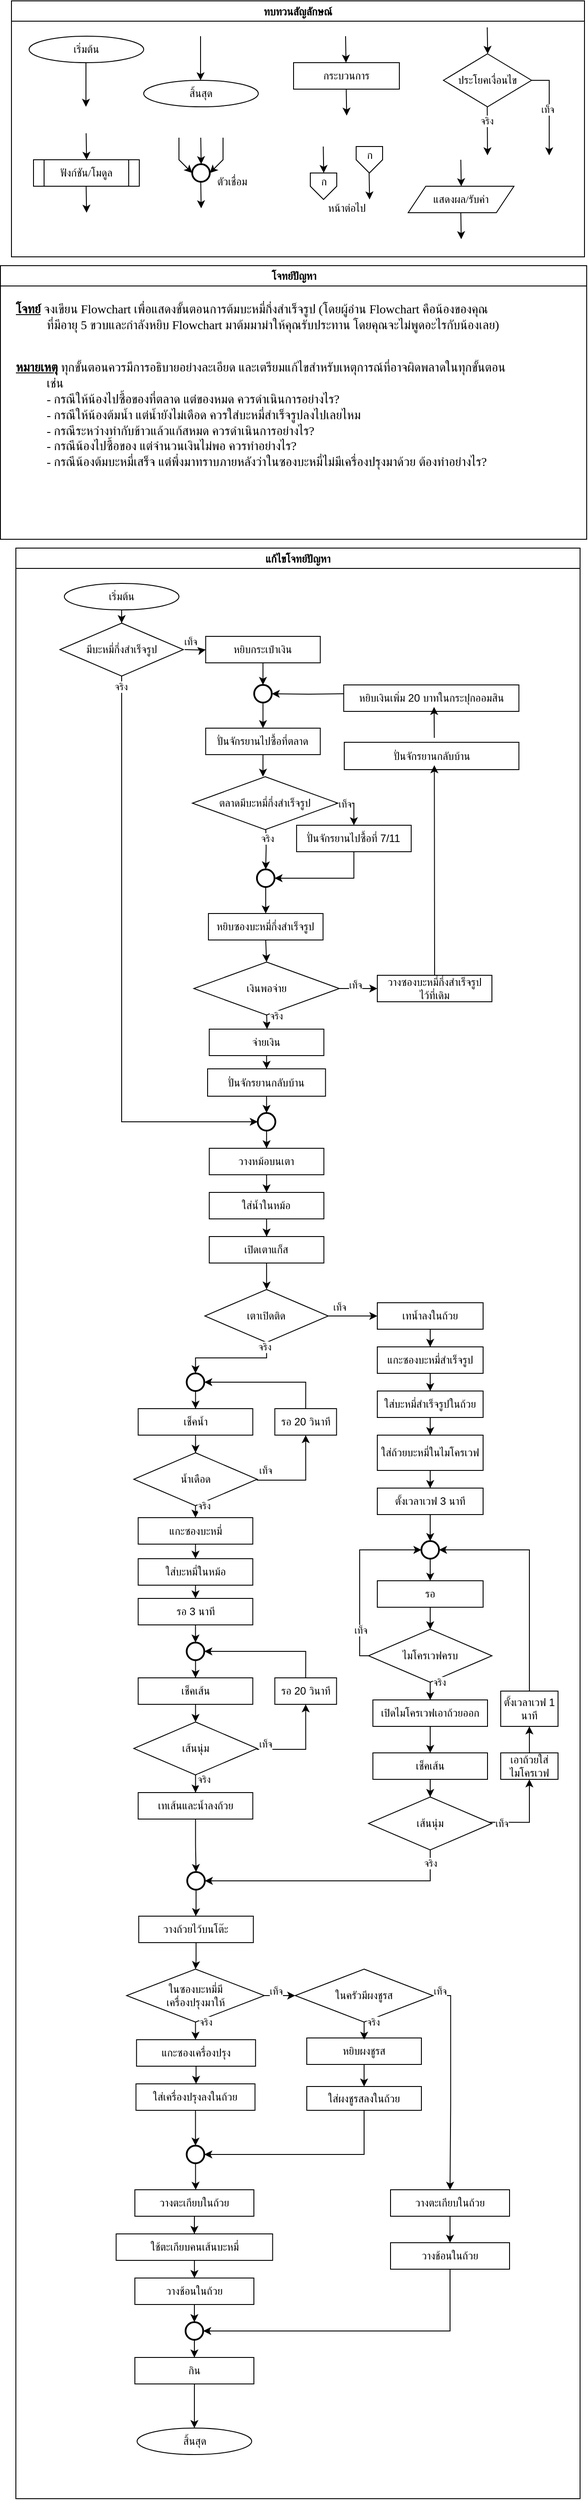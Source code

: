 <mxfile version="24.9.0">
  <diagram id="C5RBs43oDa-KdzZeNtuy" name="Page-1">
    <mxGraphModel dx="1577" dy="373" grid="1" gridSize="10" guides="1" tooltips="1" connect="1" arrows="1" fold="1" page="1" pageScale="1" pageWidth="827" pageHeight="1169" math="0" shadow="0">
      <root>
        <mxCell id="WIyWlLk6GJQsqaUBKTNV-0" />
        <mxCell id="WIyWlLk6GJQsqaUBKTNV-1" parent="WIyWlLk6GJQsqaUBKTNV-0" />
        <mxCell id="M7CGMbNuYNeq0SnUNNgH-6" value="ทบทวนสัญลักษณ์" style="swimlane;fontFamily=Sarabun;fontSource=https%3A%2F%2Ffonts.googleapis.com%2Fcss%3Ffamily%3DSarabun;" parent="WIyWlLk6GJQsqaUBKTNV-1" vertex="1">
          <mxGeometry x="-720" y="20" width="650" height="290" as="geometry" />
        </mxCell>
        <mxCell id="M7CGMbNuYNeq0SnUNNgH-2" value="&lt;font data-font-src=&quot;https://fonts.googleapis.com/css?family=Sarabun&quot; face=&quot;Sarabun&quot;&gt;เริ่มต้น&lt;/font&gt;" style="ellipse;whiteSpace=wrap;html=1;" parent="M7CGMbNuYNeq0SnUNNgH-6" vertex="1">
          <mxGeometry x="20" y="40" width="130" height="30" as="geometry" />
        </mxCell>
        <mxCell id="M7CGMbNuYNeq0SnUNNgH-5" value="" style="endArrow=classic;html=1;rounded=0;" parent="M7CGMbNuYNeq0SnUNNgH-6" edge="1">
          <mxGeometry width="50" height="50" relative="1" as="geometry">
            <mxPoint x="84.5" y="70" as="sourcePoint" />
            <mxPoint x="84.5" y="120" as="targetPoint" />
          </mxGeometry>
        </mxCell>
        <mxCell id="M7CGMbNuYNeq0SnUNNgH-3" value="&lt;font face=&quot;Sarabun&quot;&gt;สิ้นสุด&lt;/font&gt;" style="ellipse;whiteSpace=wrap;html=1;" parent="M7CGMbNuYNeq0SnUNNgH-6" vertex="1">
          <mxGeometry x="150" y="90" width="130" height="30" as="geometry" />
        </mxCell>
        <mxCell id="M7CGMbNuYNeq0SnUNNgH-4" value="" style="endArrow=classic;html=1;rounded=0;" parent="M7CGMbNuYNeq0SnUNNgH-6" edge="1">
          <mxGeometry width="50" height="50" relative="1" as="geometry">
            <mxPoint x="214.5" y="40" as="sourcePoint" />
            <mxPoint x="214.5" y="90" as="targetPoint" />
          </mxGeometry>
        </mxCell>
        <mxCell id="mvioNwK95yMqdUQ73LqQ-0" value="กระบวนการ" style="rounded=0;whiteSpace=wrap;html=1;fontFamily=Sarabun;fontSource=https%3A%2F%2Ffonts.googleapis.com%2Fcss%3Ffamily%3DSarabun;" parent="M7CGMbNuYNeq0SnUNNgH-6" vertex="1">
          <mxGeometry x="320" y="70" width="120" height="30" as="geometry" />
        </mxCell>
        <mxCell id="mvioNwK95yMqdUQ73LqQ-1" value="" style="endArrow=classic;html=1;rounded=0;" parent="M7CGMbNuYNeq0SnUNNgH-6" edge="1">
          <mxGeometry width="50" height="50" relative="1" as="geometry">
            <mxPoint x="379" y="40" as="sourcePoint" />
            <mxPoint x="379.5" y="70" as="targetPoint" />
          </mxGeometry>
        </mxCell>
        <mxCell id="mvioNwK95yMqdUQ73LqQ-2" value="" style="endArrow=classic;html=1;rounded=0;" parent="M7CGMbNuYNeq0SnUNNgH-6" edge="1">
          <mxGeometry width="50" height="50" relative="1" as="geometry">
            <mxPoint x="379.75" y="100" as="sourcePoint" />
            <mxPoint x="380.25" y="130" as="targetPoint" />
          </mxGeometry>
        </mxCell>
        <mxCell id="mvioNwK95yMqdUQ73LqQ-3" value="ประโยคเงื่อนไข" style="rhombus;whiteSpace=wrap;html=1;fontFamily=Sarabun;fontSource=https%3A%2F%2Ffonts.googleapis.com%2Fcss%3Ffamily%3DSarabun;" parent="M7CGMbNuYNeq0SnUNNgH-6" vertex="1">
          <mxGeometry x="490" y="60" width="100" height="60" as="geometry" />
        </mxCell>
        <mxCell id="mvioNwK95yMqdUQ73LqQ-4" value="" style="endArrow=classic;html=1;rounded=0;" parent="M7CGMbNuYNeq0SnUNNgH-6" edge="1">
          <mxGeometry width="50" height="50" relative="1" as="geometry">
            <mxPoint x="539.71" y="30" as="sourcePoint" />
            <mxPoint x="540.21" y="60" as="targetPoint" />
          </mxGeometry>
        </mxCell>
        <mxCell id="mvioNwK95yMqdUQ73LqQ-5" value="" style="endArrow=classic;html=1;rounded=0;" parent="M7CGMbNuYNeq0SnUNNgH-6" edge="1">
          <mxGeometry width="50" height="50" relative="1" as="geometry">
            <mxPoint x="539.71" y="120" as="sourcePoint" />
            <mxPoint x="540" y="175" as="targetPoint" />
          </mxGeometry>
        </mxCell>
        <mxCell id="mvioNwK95yMqdUQ73LqQ-7" value="จริง" style="edgeLabel;html=1;align=center;verticalAlign=middle;resizable=0;points=[];fontFamily=Sarabun;fontSource=https%3A%2F%2Ffonts.googleapis.com%2Fcss%3Ffamily%3DSarabun;" parent="mvioNwK95yMqdUQ73LqQ-5" vertex="1" connectable="0">
          <mxGeometry x="-0.414" y="-1" relative="1" as="geometry">
            <mxPoint as="offset" />
          </mxGeometry>
        </mxCell>
        <mxCell id="mvioNwK95yMqdUQ73LqQ-6" value="" style="endArrow=classic;html=1;rounded=0;exitX=1;exitY=0.5;exitDx=0;exitDy=0;" parent="M7CGMbNuYNeq0SnUNNgH-6" source="mvioNwK95yMqdUQ73LqQ-3" edge="1">
          <mxGeometry width="50" height="50" relative="1" as="geometry">
            <mxPoint x="620" y="95" as="sourcePoint" />
            <mxPoint x="610" y="175" as="targetPoint" />
            <Array as="points">
              <mxPoint x="610" y="90" />
            </Array>
          </mxGeometry>
        </mxCell>
        <mxCell id="mvioNwK95yMqdUQ73LqQ-8" value="&lt;font data-font-src=&quot;https://fonts.googleapis.com/css?family=Sarabun&quot; face=&quot;Sarabun&quot;&gt;เท็จ&lt;/font&gt;" style="edgeLabel;html=1;align=center;verticalAlign=middle;resizable=0;points=[];" parent="mvioNwK95yMqdUQ73LqQ-6" vertex="1" connectable="0">
          <mxGeometry x="-0.002" y="-2" relative="1" as="geometry">
            <mxPoint as="offset" />
          </mxGeometry>
        </mxCell>
        <mxCell id="mvioNwK95yMqdUQ73LqQ-9" value="&lt;font data-font-src=&quot;https://fonts.googleapis.com/css?family=Sarabun&quot; face=&quot;Sarabun&quot;&gt;ฟังก์ชัน/โมดูล&lt;/font&gt;" style="shape=process;whiteSpace=wrap;html=1;backgroundOutline=1;" parent="M7CGMbNuYNeq0SnUNNgH-6" vertex="1">
          <mxGeometry x="25" y="180" width="120" height="30" as="geometry" />
        </mxCell>
        <mxCell id="mvioNwK95yMqdUQ73LqQ-11" value="" style="endArrow=classic;html=1;rounded=0;" parent="M7CGMbNuYNeq0SnUNNgH-6" edge="1">
          <mxGeometry width="50" height="50" relative="1" as="geometry">
            <mxPoint x="84.71" y="150" as="sourcePoint" />
            <mxPoint x="85.21" y="180" as="targetPoint" />
          </mxGeometry>
        </mxCell>
        <mxCell id="mvioNwK95yMqdUQ73LqQ-12" value="" style="endArrow=classic;html=1;rounded=0;" parent="M7CGMbNuYNeq0SnUNNgH-6" edge="1">
          <mxGeometry width="50" height="50" relative="1" as="geometry">
            <mxPoint x="84.71" y="210" as="sourcePoint" />
            <mxPoint x="85.21" y="240" as="targetPoint" />
          </mxGeometry>
        </mxCell>
        <mxCell id="mvioNwK95yMqdUQ73LqQ-13" value="" style="strokeWidth=2;html=1;shape=mxgraph.flowchart.start_2;whiteSpace=wrap;" parent="M7CGMbNuYNeq0SnUNNgH-6" vertex="1">
          <mxGeometry x="205" y="185" width="20" height="20" as="geometry" />
        </mxCell>
        <mxCell id="mvioNwK95yMqdUQ73LqQ-16" value="" style="endArrow=classic;html=1;rounded=0;" parent="M7CGMbNuYNeq0SnUNNgH-6" edge="1">
          <mxGeometry width="50" height="50" relative="1" as="geometry">
            <mxPoint x="214.71" y="155" as="sourcePoint" />
            <mxPoint x="215.21" y="185" as="targetPoint" />
          </mxGeometry>
        </mxCell>
        <mxCell id="mvioNwK95yMqdUQ73LqQ-17" value="" style="endArrow=classic;html=1;rounded=0;entryX=0;entryY=0.5;entryDx=0;entryDy=0;entryPerimeter=0;" parent="M7CGMbNuYNeq0SnUNNgH-6" target="mvioNwK95yMqdUQ73LqQ-13" edge="1">
          <mxGeometry width="50" height="50" relative="1" as="geometry">
            <mxPoint x="190.0" y="155" as="sourcePoint" />
            <mxPoint x="190.5" y="185" as="targetPoint" />
            <Array as="points">
              <mxPoint x="190" y="180" />
            </Array>
          </mxGeometry>
        </mxCell>
        <mxCell id="mvioNwK95yMqdUQ73LqQ-18" value="" style="endArrow=classic;html=1;rounded=0;entryX=1;entryY=0.5;entryDx=0;entryDy=0;entryPerimeter=0;" parent="M7CGMbNuYNeq0SnUNNgH-6" target="mvioNwK95yMqdUQ73LqQ-13" edge="1">
          <mxGeometry width="50" height="50" relative="1" as="geometry">
            <mxPoint x="240.0" y="155" as="sourcePoint" />
            <mxPoint x="240.5" y="185" as="targetPoint" />
            <Array as="points">
              <mxPoint x="240" y="180" />
            </Array>
          </mxGeometry>
        </mxCell>
        <mxCell id="mvioNwK95yMqdUQ73LqQ-19" value="" style="endArrow=classic;html=1;rounded=0;" parent="M7CGMbNuYNeq0SnUNNgH-6" edge="1">
          <mxGeometry width="50" height="50" relative="1" as="geometry">
            <mxPoint x="214.71" y="205" as="sourcePoint" />
            <mxPoint x="215.21" y="235" as="targetPoint" />
          </mxGeometry>
        </mxCell>
        <mxCell id="mvioNwK95yMqdUQ73LqQ-20" value="&lt;font data-font-src=&quot;https://fonts.googleapis.com/css?family=Sarabun&quot; face=&quot;Sarabun&quot;&gt;ตัวเชื่อม&lt;/font&gt;" style="text;html=1;align=center;verticalAlign=middle;resizable=0;points=[];autosize=1;strokeColor=none;fillColor=none;" parent="M7CGMbNuYNeq0SnUNNgH-6" vertex="1">
          <mxGeometry x="220" y="190" width="60" height="30" as="geometry" />
        </mxCell>
        <mxCell id="mvioNwK95yMqdUQ73LqQ-25" value="" style="endArrow=classic;html=1;rounded=0;" parent="M7CGMbNuYNeq0SnUNNgH-6" edge="1">
          <mxGeometry width="50" height="50" relative="1" as="geometry">
            <mxPoint x="353.71" y="165" as="sourcePoint" />
            <mxPoint x="354.21" y="195" as="targetPoint" />
          </mxGeometry>
        </mxCell>
        <mxCell id="mvioNwK95yMqdUQ73LqQ-21" value="" style="verticalLabelPosition=bottom;verticalAlign=top;html=1;shape=offPageConnector;rounded=0;size=0.5;" parent="M7CGMbNuYNeq0SnUNNgH-6" vertex="1">
          <mxGeometry x="339" y="195" width="30" height="30" as="geometry" />
        </mxCell>
        <mxCell id="mvioNwK95yMqdUQ73LqQ-26" value="" style="endArrow=classic;html=1;rounded=0;" parent="M7CGMbNuYNeq0SnUNNgH-6" edge="1">
          <mxGeometry width="50" height="50" relative="1" as="geometry">
            <mxPoint x="405.71" y="195" as="sourcePoint" />
            <mxPoint x="406.21" y="225" as="targetPoint" />
          </mxGeometry>
        </mxCell>
        <mxCell id="mvioNwK95yMqdUQ73LqQ-27" value="" style="verticalLabelPosition=bottom;verticalAlign=top;html=1;shape=offPageConnector;rounded=0;size=0.5;" parent="M7CGMbNuYNeq0SnUNNgH-6" vertex="1">
          <mxGeometry x="391" y="165" width="30" height="30" as="geometry" />
        </mxCell>
        <mxCell id="mvioNwK95yMqdUQ73LqQ-28" value="หน้าต่อไป" style="text;html=1;align=center;verticalAlign=middle;resizable=0;points=[];autosize=1;strokeColor=none;fillColor=none;fontFamily=Sarabun;fontSource=https%3A%2F%2Ffonts.googleapis.com%2Fcss%3Ffamily%3DSarabun;" parent="M7CGMbNuYNeq0SnUNNgH-6" vertex="1">
          <mxGeometry x="345" y="220" width="70" height="30" as="geometry" />
        </mxCell>
        <mxCell id="mvioNwK95yMqdUQ73LqQ-29" value="ก" style="text;html=1;align=center;verticalAlign=middle;resizable=0;points=[];autosize=1;strokeColor=none;fillColor=none;fontFamily=Sarabun;fontSource=https%3A%2F%2Ffonts.googleapis.com%2Fcss%3Ffamily%3DSarabun;" parent="M7CGMbNuYNeq0SnUNNgH-6" vertex="1">
          <mxGeometry x="339" y="190" width="30" height="30" as="geometry" />
        </mxCell>
        <mxCell id="mvioNwK95yMqdUQ73LqQ-30" value="ก" style="text;html=1;align=center;verticalAlign=middle;resizable=0;points=[];autosize=1;strokeColor=none;fillColor=none;fontFamily=Sarabun;fontSource=https%3A%2F%2Ffonts.googleapis.com%2Fcss%3Ffamily%3DSarabun;" parent="M7CGMbNuYNeq0SnUNNgH-6" vertex="1">
          <mxGeometry x="391" y="160" width="30" height="30" as="geometry" />
        </mxCell>
        <mxCell id="mvioNwK95yMqdUQ73LqQ-32" value="แสดงผล/รับค่า" style="shape=parallelogram;perimeter=parallelogramPerimeter;whiteSpace=wrap;html=1;fixedSize=1;fontFamily=Sarabun;fontSource=https%3A%2F%2Ffonts.googleapis.com%2Fcss%3Ffamily%3DSarabun;" parent="M7CGMbNuYNeq0SnUNNgH-6" vertex="1">
          <mxGeometry x="450" y="210" width="120" height="30" as="geometry" />
        </mxCell>
        <mxCell id="mvioNwK95yMqdUQ73LqQ-33" value="" style="endArrow=classic;html=1;rounded=0;" parent="M7CGMbNuYNeq0SnUNNgH-6" edge="1">
          <mxGeometry width="50" height="50" relative="1" as="geometry">
            <mxPoint x="509.71" y="180" as="sourcePoint" />
            <mxPoint x="510.21" y="210" as="targetPoint" />
          </mxGeometry>
        </mxCell>
        <mxCell id="mvioNwK95yMqdUQ73LqQ-34" value="" style="endArrow=classic;html=1;rounded=0;" parent="M7CGMbNuYNeq0SnUNNgH-6" edge="1">
          <mxGeometry width="50" height="50" relative="1" as="geometry">
            <mxPoint x="509.71" y="240" as="sourcePoint" />
            <mxPoint x="510.21" y="270" as="targetPoint" />
          </mxGeometry>
        </mxCell>
        <mxCell id="mvioNwK95yMqdUQ73LqQ-36" value="แก้ไขโจทย์ปัญหา" style="swimlane;fontFamily=Sarabun;fontSource=https%3A%2F%2Ffonts.googleapis.com%2Fcss%3Ffamily%3DSarabun;" parent="WIyWlLk6GJQsqaUBKTNV-1" vertex="1">
          <mxGeometry x="-715" y="640" width="640" height="2210" as="geometry" />
        </mxCell>
        <mxCell id="LS44oTjPr1vH88ch1C3Q-5" value="" style="edgeStyle=orthogonalEdgeStyle;rounded=0;orthogonalLoop=1;jettySize=auto;html=1;entryX=0.5;entryY=0;entryDx=0;entryDy=0;" parent="mvioNwK95yMqdUQ73LqQ-36" source="mvioNwK95yMqdUQ73LqQ-35" target="LS44oTjPr1vH88ch1C3Q-0" edge="1">
          <mxGeometry relative="1" as="geometry" />
        </mxCell>
        <mxCell id="mvioNwK95yMqdUQ73LqQ-35" value="&lt;font data-font-src=&quot;https://fonts.googleapis.com/css?family=Sarabun&quot; face=&quot;Sarabun&quot;&gt;เริ่มต้น&lt;/font&gt;" style="ellipse;whiteSpace=wrap;html=1;" parent="mvioNwK95yMqdUQ73LqQ-36" vertex="1">
          <mxGeometry x="55" y="40" width="130" height="30" as="geometry" />
        </mxCell>
        <mxCell id="mvioNwK95yMqdUQ73LqQ-69" value="&lt;font face=&quot;Sarabun&quot;&gt;สิ้นสุด&lt;/font&gt;" style="ellipse;whiteSpace=wrap;html=1;" parent="mvioNwK95yMqdUQ73LqQ-36" vertex="1">
          <mxGeometry x="137.5" y="2130" width="130" height="30" as="geometry" />
        </mxCell>
        <mxCell id="LS44oTjPr1vH88ch1C3Q-25" value="" style="edgeStyle=orthogonalEdgeStyle;rounded=0;orthogonalLoop=1;jettySize=auto;html=1;entryX=0;entryY=0.5;entryDx=0;entryDy=0;entryPerimeter=0;" parent="mvioNwK95yMqdUQ73LqQ-36" source="LS44oTjPr1vH88ch1C3Q-0" target="LS44oTjPr1vH88ch1C3Q-117" edge="1">
          <mxGeometry relative="1" as="geometry">
            <mxPoint x="120" y="180" as="targetPoint" />
            <Array as="points">
              <mxPoint x="120" y="650" />
            </Array>
          </mxGeometry>
        </mxCell>
        <mxCell id="LS44oTjPr1vH88ch1C3Q-98" value="" style="edgeStyle=orthogonalEdgeStyle;rounded=0;orthogonalLoop=1;jettySize=auto;html=1;" parent="mvioNwK95yMqdUQ73LqQ-36" target="LS44oTjPr1vH88ch1C3Q-97" edge="1">
          <mxGeometry relative="1" as="geometry">
            <mxPoint x="191.56" y="115" as="sourcePoint" />
          </mxGeometry>
        </mxCell>
        <mxCell id="LS44oTjPr1vH88ch1C3Q-0" value="มีบะหมี่กึ่งสำเร็จรูป" style="rhombus;whiteSpace=wrap;html=1;fontFamily=Sarabun;fontSource=https%3A%2F%2Ffonts.googleapis.com%2Fcss%3Ffamily%3DSarabun;" parent="mvioNwK95yMqdUQ73LqQ-36" vertex="1">
          <mxGeometry x="50" y="85" width="140" height="60" as="geometry" />
        </mxCell>
        <mxCell id="LS44oTjPr1vH88ch1C3Q-7" value="ปั่นจักรยานไปซื้อที่ตลาด" style="rounded=0;whiteSpace=wrap;html=1;" parent="mvioNwK95yMqdUQ73LqQ-36" vertex="1">
          <mxGeometry x="215.31" y="204" width="130" height="30" as="geometry" />
        </mxCell>
        <mxCell id="LS44oTjPr1vH88ch1C3Q-12" value="" style="endArrow=classic;html=1;rounded=0;exitX=0.5;exitY=1;exitDx=0;exitDy=0;edgeStyle=orthogonalEdgeStyle;entryX=0.5;entryY=0;entryDx=0;entryDy=0;" parent="mvioNwK95yMqdUQ73LqQ-36" source="LS44oTjPr1vH88ch1C3Q-7" edge="1">
          <mxGeometry width="50" height="50" relative="1" as="geometry">
            <mxPoint x="303.43" y="284" as="sourcePoint" />
            <mxPoint x="280.31" y="259" as="targetPoint" />
          </mxGeometry>
        </mxCell>
        <mxCell id="LS44oTjPr1vH88ch1C3Q-30" value="" style="edgeStyle=orthogonalEdgeStyle;rounded=0;orthogonalLoop=1;jettySize=auto;html=1;" parent="mvioNwK95yMqdUQ73LqQ-36" source="LS44oTjPr1vH88ch1C3Q-26" target="LS44oTjPr1vH88ch1C3Q-29" edge="1">
          <mxGeometry relative="1" as="geometry" />
        </mxCell>
        <mxCell id="LS44oTjPr1vH88ch1C3Q-26" value="วางหม้อบนเตา" style="rounded=0;whiteSpace=wrap;html=1;" parent="mvioNwK95yMqdUQ73LqQ-36" vertex="1">
          <mxGeometry x="219.38" y="680" width="130" height="30" as="geometry" />
        </mxCell>
        <mxCell id="LS44oTjPr1vH88ch1C3Q-32" value="" style="edgeStyle=orthogonalEdgeStyle;rounded=0;orthogonalLoop=1;jettySize=auto;html=1;" parent="mvioNwK95yMqdUQ73LqQ-36" source="LS44oTjPr1vH88ch1C3Q-29" target="LS44oTjPr1vH88ch1C3Q-31" edge="1">
          <mxGeometry relative="1" as="geometry" />
        </mxCell>
        <mxCell id="LS44oTjPr1vH88ch1C3Q-29" value="ใส่น้ำในหม้อ" style="rounded=0;whiteSpace=wrap;html=1;" parent="mvioNwK95yMqdUQ73LqQ-36" vertex="1">
          <mxGeometry x="219.38" y="730" width="130" height="30" as="geometry" />
        </mxCell>
        <mxCell id="LS44oTjPr1vH88ch1C3Q-124" value="" style="edgeStyle=orthogonalEdgeStyle;rounded=0;orthogonalLoop=1;jettySize=auto;html=1;" parent="mvioNwK95yMqdUQ73LqQ-36" source="LS44oTjPr1vH88ch1C3Q-31" target="LS44oTjPr1vH88ch1C3Q-123" edge="1">
          <mxGeometry relative="1" as="geometry" />
        </mxCell>
        <mxCell id="LS44oTjPr1vH88ch1C3Q-31" value="เปิดเตาแก็ส" style="rounded=0;whiteSpace=wrap;html=1;" parent="mvioNwK95yMqdUQ73LqQ-36" vertex="1">
          <mxGeometry x="219.38" y="780" width="130" height="30" as="geometry" />
        </mxCell>
        <mxCell id="LS44oTjPr1vH88ch1C3Q-39" value="" style="edgeStyle=orthogonalEdgeStyle;rounded=0;orthogonalLoop=1;jettySize=auto;html=1;" parent="mvioNwK95yMqdUQ73LqQ-36" source="LS44oTjPr1vH88ch1C3Q-33" target="LS44oTjPr1vH88ch1C3Q-38" edge="1">
          <mxGeometry relative="1" as="geometry" />
        </mxCell>
        <mxCell id="LS44oTjPr1vH88ch1C3Q-33" value="" style="strokeWidth=2;html=1;shape=mxgraph.flowchart.start_2;whiteSpace=wrap;" parent="mvioNwK95yMqdUQ73LqQ-36" vertex="1">
          <mxGeometry x="193.75" y="935" width="20" height="20" as="geometry" />
        </mxCell>
        <mxCell id="LS44oTjPr1vH88ch1C3Q-35" value="น้ำเดือด" style="rhombus;whiteSpace=wrap;html=1;fontFamily=Sarabun;fontSource=https%3A%2F%2Ffonts.googleapis.com%2Fcss%3Ffamily%3DSarabun;" parent="mvioNwK95yMqdUQ73LqQ-36" vertex="1">
          <mxGeometry x="133.75" y="1025" width="140" height="60" as="geometry" />
        </mxCell>
        <mxCell id="LS44oTjPr1vH88ch1C3Q-40" value="" style="edgeStyle=orthogonalEdgeStyle;rounded=0;orthogonalLoop=1;jettySize=auto;html=1;" parent="mvioNwK95yMqdUQ73LqQ-36" source="LS44oTjPr1vH88ch1C3Q-38" target="LS44oTjPr1vH88ch1C3Q-35" edge="1">
          <mxGeometry relative="1" as="geometry" />
        </mxCell>
        <mxCell id="LS44oTjPr1vH88ch1C3Q-38" value="เช็คน้ำ" style="rounded=0;whiteSpace=wrap;html=1;" parent="mvioNwK95yMqdUQ73LqQ-36" vertex="1">
          <mxGeometry x="138.75" y="975" width="130" height="30" as="geometry" />
        </mxCell>
        <mxCell id="LS44oTjPr1vH88ch1C3Q-42" value="" style="endArrow=classic;html=1;rounded=0;edgeStyle=orthogonalEdgeStyle;entryX=0.5;entryY=1;entryDx=0;entryDy=0;" parent="mvioNwK95yMqdUQ73LqQ-36" target="LS44oTjPr1vH88ch1C3Q-56" edge="1">
          <mxGeometry width="50" height="50" relative="1" as="geometry">
            <mxPoint x="273.75" y="1055" as="sourcePoint" />
            <mxPoint x="403.75" y="1015" as="targetPoint" />
            <Array as="points">
              <mxPoint x="273.75" y="1056" />
              <mxPoint x="328.75" y="1056" />
            </Array>
          </mxGeometry>
        </mxCell>
        <mxCell id="LS44oTjPr1vH88ch1C3Q-53" value="แกะซองบะหมี่" style="rounded=0;whiteSpace=wrap;html=1;" parent="mvioNwK95yMqdUQ73LqQ-36" vertex="1">
          <mxGeometry x="138.75" y="1098.5" width="130" height="30" as="geometry" />
        </mxCell>
        <mxCell id="LS44oTjPr1vH88ch1C3Q-55" value="รอ 3 นาที" style="rounded=0;whiteSpace=wrap;html=1;" parent="mvioNwK95yMqdUQ73LqQ-36" vertex="1">
          <mxGeometry x="138.75" y="1190" width="130" height="30" as="geometry" />
        </mxCell>
        <mxCell id="LS44oTjPr1vH88ch1C3Q-56" value="รอ 20 วินาที" style="rounded=0;whiteSpace=wrap;html=1;" parent="mvioNwK95yMqdUQ73LqQ-36" vertex="1">
          <mxGeometry x="293.75" y="975" width="70" height="30" as="geometry" />
        </mxCell>
        <mxCell id="LS44oTjPr1vH88ch1C3Q-58" value="" style="endArrow=classic;html=1;rounded=0;exitX=0.5;exitY=0;exitDx=0;exitDy=0;edgeStyle=orthogonalEdgeStyle;entryX=1;entryY=0.5;entryDx=0;entryDy=0;entryPerimeter=0;" parent="mvioNwK95yMqdUQ73LqQ-36" source="LS44oTjPr1vH88ch1C3Q-56" target="LS44oTjPr1vH88ch1C3Q-33" edge="1">
          <mxGeometry width="50" height="50" relative="1" as="geometry">
            <mxPoint x="163.75" y="1035" as="sourcePoint" />
            <mxPoint x="213.75" y="985" as="targetPoint" />
          </mxGeometry>
        </mxCell>
        <mxCell id="LS44oTjPr1vH88ch1C3Q-68" value="" style="edgeStyle=orthogonalEdgeStyle;rounded=0;orthogonalLoop=1;jettySize=auto;html=1;" parent="mvioNwK95yMqdUQ73LqQ-36" source="LS44oTjPr1vH88ch1C3Q-60" target="LS44oTjPr1vH88ch1C3Q-63" edge="1">
          <mxGeometry relative="1" as="geometry" />
        </mxCell>
        <mxCell id="LS44oTjPr1vH88ch1C3Q-60" value="" style="strokeWidth=2;html=1;shape=mxgraph.flowchart.start_2;whiteSpace=wrap;" parent="mvioNwK95yMqdUQ73LqQ-36" vertex="1">
          <mxGeometry x="193.75" y="1240" width="20" height="20" as="geometry" />
        </mxCell>
        <mxCell id="LS44oTjPr1vH88ch1C3Q-61" value="" style="endArrow=classic;html=1;rounded=0;exitX=0.5;exitY=1;exitDx=0;exitDy=0;entryX=0.5;entryY=0;entryDx=0;entryDy=0;entryPerimeter=0;" parent="mvioNwK95yMqdUQ73LqQ-36" target="LS44oTjPr1vH88ch1C3Q-60" edge="1">
          <mxGeometry width="50" height="50" relative="1" as="geometry">
            <mxPoint x="203.75" y="1220" as="sourcePoint" />
            <mxPoint x="243.75" y="1140" as="targetPoint" />
          </mxGeometry>
        </mxCell>
        <mxCell id="LS44oTjPr1vH88ch1C3Q-70" value="" style="edgeStyle=orthogonalEdgeStyle;rounded=0;orthogonalLoop=1;jettySize=auto;html=1;" parent="mvioNwK95yMqdUQ73LqQ-36" source="LS44oTjPr1vH88ch1C3Q-62" target="LS44oTjPr1vH88ch1C3Q-69" edge="1">
          <mxGeometry relative="1" as="geometry" />
        </mxCell>
        <mxCell id="LS44oTjPr1vH88ch1C3Q-62" value="เส้นนุ่ม" style="rhombus;whiteSpace=wrap;html=1;fontFamily=Sarabun;fontSource=https%3A%2F%2Ffonts.googleapis.com%2Fcss%3Ffamily%3DSarabun;" parent="mvioNwK95yMqdUQ73LqQ-36" vertex="1">
          <mxGeometry x="133.75" y="1330" width="140" height="60" as="geometry" />
        </mxCell>
        <mxCell id="LS44oTjPr1vH88ch1C3Q-67" value="" style="edgeStyle=orthogonalEdgeStyle;rounded=0;orthogonalLoop=1;jettySize=auto;html=1;" parent="mvioNwK95yMqdUQ73LqQ-36" source="LS44oTjPr1vH88ch1C3Q-63" edge="1">
          <mxGeometry relative="1" as="geometry">
            <mxPoint x="204" y="1330" as="targetPoint" />
          </mxGeometry>
        </mxCell>
        <mxCell id="LS44oTjPr1vH88ch1C3Q-63" value="เช็คเส้น" style="rounded=0;whiteSpace=wrap;html=1;" parent="mvioNwK95yMqdUQ73LqQ-36" vertex="1">
          <mxGeometry x="138.75" y="1280" width="130" height="30" as="geometry" />
        </mxCell>
        <mxCell id="LS44oTjPr1vH88ch1C3Q-64" value="" style="endArrow=classic;html=1;rounded=0;edgeStyle=orthogonalEdgeStyle;entryX=0.5;entryY=1;entryDx=0;entryDy=0;" parent="mvioNwK95yMqdUQ73LqQ-36" target="LS44oTjPr1vH88ch1C3Q-65" edge="1">
          <mxGeometry width="50" height="50" relative="1" as="geometry">
            <mxPoint x="273.75" y="1360" as="sourcePoint" />
            <mxPoint x="403.75" y="1320" as="targetPoint" />
            <Array as="points">
              <mxPoint x="273.75" y="1361" />
              <mxPoint x="328.75" y="1361" />
            </Array>
          </mxGeometry>
        </mxCell>
        <mxCell id="LS44oTjPr1vH88ch1C3Q-65" value="รอ 20 วินาที" style="rounded=0;whiteSpace=wrap;html=1;" parent="mvioNwK95yMqdUQ73LqQ-36" vertex="1">
          <mxGeometry x="293.75" y="1280" width="70" height="30" as="geometry" />
        </mxCell>
        <mxCell id="LS44oTjPr1vH88ch1C3Q-66" value="" style="endArrow=classic;html=1;rounded=0;exitX=0.5;exitY=0;exitDx=0;exitDy=0;edgeStyle=orthogonalEdgeStyle;entryX=1;entryY=0.5;entryDx=0;entryDy=0;entryPerimeter=0;" parent="mvioNwK95yMqdUQ73LqQ-36" source="LS44oTjPr1vH88ch1C3Q-65" target="LS44oTjPr1vH88ch1C3Q-60" edge="1">
          <mxGeometry width="50" height="50" relative="1" as="geometry">
            <mxPoint x="163.75" y="1340" as="sourcePoint" />
            <mxPoint x="213.75" y="1290" as="targetPoint" />
          </mxGeometry>
        </mxCell>
        <mxCell id="LS44oTjPr1vH88ch1C3Q-169" value="" style="edgeStyle=orthogonalEdgeStyle;rounded=0;orthogonalLoop=1;jettySize=auto;html=1;" parent="mvioNwK95yMqdUQ73LqQ-36" source="LS44oTjPr1vH88ch1C3Q-69" target="LS44oTjPr1vH88ch1C3Q-168" edge="1">
          <mxGeometry relative="1" as="geometry" />
        </mxCell>
        <mxCell id="LS44oTjPr1vH88ch1C3Q-69" value="เทเส้นและน้ำลงถ้วย" style="rounded=0;whiteSpace=wrap;html=1;" parent="mvioNwK95yMqdUQ73LqQ-36" vertex="1">
          <mxGeometry x="138.75" y="1410" width="130" height="30" as="geometry" />
        </mxCell>
        <mxCell id="LS44oTjPr1vH88ch1C3Q-204" value="" style="edgeStyle=orthogonalEdgeStyle;rounded=0;orthogonalLoop=1;jettySize=auto;html=1;" parent="mvioNwK95yMqdUQ73LqQ-36" source="LS44oTjPr1vH88ch1C3Q-73" target="LS44oTjPr1vH88ch1C3Q-203" edge="1">
          <mxGeometry relative="1" as="geometry" />
        </mxCell>
        <mxCell id="LS44oTjPr1vH88ch1C3Q-73" value="ใส่เครื่องปรุงลงในถ้วย" style="rounded=0;whiteSpace=wrap;html=1;" parent="mvioNwK95yMqdUQ73LqQ-36" vertex="1">
          <mxGeometry x="136.25" y="1740" width="135" height="30" as="geometry" />
        </mxCell>
        <mxCell id="LS44oTjPr1vH88ch1C3Q-175" value="" style="edgeStyle=orthogonalEdgeStyle;rounded=0;orthogonalLoop=1;jettySize=auto;html=1;entryX=0.5;entryY=0;entryDx=0;entryDy=0;" parent="mvioNwK95yMqdUQ73LqQ-36" source="LS44oTjPr1vH88ch1C3Q-75" target="LS44oTjPr1vH88ch1C3Q-76" edge="1">
          <mxGeometry relative="1" as="geometry" />
        </mxCell>
        <mxCell id="LS44oTjPr1vH88ch1C3Q-75" value="วางตะเกียบในถ้วย" style="rounded=0;whiteSpace=wrap;html=1;" parent="mvioNwK95yMqdUQ73LqQ-36" vertex="1">
          <mxGeometry x="135" y="1860" width="135" height="30" as="geometry" />
        </mxCell>
        <mxCell id="LS44oTjPr1vH88ch1C3Q-176" value="" style="edgeStyle=orthogonalEdgeStyle;rounded=0;orthogonalLoop=1;jettySize=auto;html=1;" parent="mvioNwK95yMqdUQ73LqQ-36" source="LS44oTjPr1vH88ch1C3Q-76" target="LS44oTjPr1vH88ch1C3Q-77" edge="1">
          <mxGeometry relative="1" as="geometry" />
        </mxCell>
        <mxCell id="LS44oTjPr1vH88ch1C3Q-76" value="ใช้ตะเกียบคนเส้นบะหมี่" style="rounded=0;whiteSpace=wrap;html=1;" parent="mvioNwK95yMqdUQ73LqQ-36" vertex="1">
          <mxGeometry x="113.75" y="1910" width="177.5" height="30" as="geometry" />
        </mxCell>
        <mxCell id="LS44oTjPr1vH88ch1C3Q-77" value="วางช้อนในถ้วย" style="rounded=0;whiteSpace=wrap;html=1;" parent="mvioNwK95yMqdUQ73LqQ-36" vertex="1">
          <mxGeometry x="135" y="1960" width="135" height="30" as="geometry" />
        </mxCell>
        <mxCell id="LS44oTjPr1vH88ch1C3Q-81" value="" style="edgeStyle=orthogonalEdgeStyle;rounded=0;orthogonalLoop=1;jettySize=auto;html=1;" parent="mvioNwK95yMqdUQ73LqQ-36" target="LS44oTjPr1vH88ch1C3Q-80" edge="1">
          <mxGeometry relative="1" as="geometry">
            <mxPoint x="283.43" y="314" as="sourcePoint" />
          </mxGeometry>
        </mxCell>
        <mxCell id="LS44oTjPr1vH88ch1C3Q-78" value="ตลาดมีบะหมี่กึ่งสำเร็จรูป" style="rhombus;whiteSpace=wrap;html=1;fontFamily=Sarabun;fontSource=https%3A%2F%2Ffonts.googleapis.com%2Fcss%3Ffamily%3DSarabun;" parent="mvioNwK95yMqdUQ73LqQ-36" vertex="1">
          <mxGeometry x="200.31" y="259" width="165" height="60" as="geometry" />
        </mxCell>
        <mxCell id="LS44oTjPr1vH88ch1C3Q-79" value="ปั่นจักรยานไปซื้อที่ 7/11" style="rounded=0;whiteSpace=wrap;html=1;" parent="mvioNwK95yMqdUQ73LqQ-36" vertex="1">
          <mxGeometry x="318.43" y="314" width="130" height="30" as="geometry" />
        </mxCell>
        <mxCell id="LS44oTjPr1vH88ch1C3Q-92" value="" style="edgeStyle=orthogonalEdgeStyle;rounded=0;orthogonalLoop=1;jettySize=auto;html=1;" parent="mvioNwK95yMqdUQ73LqQ-36" source="LS44oTjPr1vH88ch1C3Q-80" target="LS44oTjPr1vH88ch1C3Q-85" edge="1">
          <mxGeometry relative="1" as="geometry" />
        </mxCell>
        <mxCell id="LS44oTjPr1vH88ch1C3Q-80" value="" style="strokeWidth=2;html=1;shape=mxgraph.flowchart.start_2;whiteSpace=wrap;" parent="mvioNwK95yMqdUQ73LqQ-36" vertex="1">
          <mxGeometry x="273.43" y="364" width="20" height="20" as="geometry" />
        </mxCell>
        <mxCell id="LS44oTjPr1vH88ch1C3Q-83" value="" style="endArrow=classic;html=1;rounded=0;exitX=1;exitY=0.5;exitDx=0;exitDy=0;entryX=0.5;entryY=0;entryDx=0;entryDy=0;edgeStyle=orthogonalEdgeStyle;" parent="mvioNwK95yMqdUQ73LqQ-36" target="LS44oTjPr1vH88ch1C3Q-79" edge="1">
          <mxGeometry width="50" height="50" relative="1" as="geometry">
            <mxPoint x="362.81" y="289" as="sourcePoint" />
            <mxPoint x="278.43" y="264" as="targetPoint" />
            <Array as="points">
              <mxPoint x="383.06" y="289" />
            </Array>
          </mxGeometry>
        </mxCell>
        <mxCell id="LS44oTjPr1vH88ch1C3Q-84" value="" style="endArrow=classic;html=1;rounded=0;exitX=0.5;exitY=1;exitDx=0;exitDy=0;entryX=1;entryY=0.5;entryDx=0;entryDy=0;entryPerimeter=0;edgeStyle=orthogonalEdgeStyle;" parent="mvioNwK95yMqdUQ73LqQ-36" source="LS44oTjPr1vH88ch1C3Q-79" target="LS44oTjPr1vH88ch1C3Q-80" edge="1">
          <mxGeometry width="50" height="50" relative="1" as="geometry">
            <mxPoint x="228.43" y="404" as="sourcePoint" />
            <mxPoint x="278.43" y="354" as="targetPoint" />
          </mxGeometry>
        </mxCell>
        <mxCell id="LS44oTjPr1vH88ch1C3Q-85" value="หยิบซองบะหมี่กึ่งสำเร็จรูป" style="rounded=0;whiteSpace=wrap;html=1;" parent="mvioNwK95yMqdUQ73LqQ-36" vertex="1">
          <mxGeometry x="218.43" y="414" width="130" height="30" as="geometry" />
        </mxCell>
        <mxCell id="LS44oTjPr1vH88ch1C3Q-96" value="" style="edgeStyle=orthogonalEdgeStyle;rounded=0;orthogonalLoop=1;jettySize=auto;html=1;exitX=1;exitY=0.5;exitDx=0;exitDy=0;" parent="mvioNwK95yMqdUQ73LqQ-36" source="LS44oTjPr1vH88ch1C3Q-94" target="LS44oTjPr1vH88ch1C3Q-95" edge="1">
          <mxGeometry relative="1" as="geometry">
            <mxPoint x="366.87" y="494" as="sourcePoint" />
          </mxGeometry>
        </mxCell>
        <mxCell id="LS44oTjPr1vH88ch1C3Q-108" value="" style="edgeStyle=orthogonalEdgeStyle;rounded=0;orthogonalLoop=1;jettySize=auto;html=1;" parent="mvioNwK95yMqdUQ73LqQ-36" target="LS44oTjPr1vH88ch1C3Q-107" edge="1">
          <mxGeometry relative="1" as="geometry">
            <mxPoint x="284.41" y="523.985" as="sourcePoint" />
          </mxGeometry>
        </mxCell>
        <mxCell id="LS44oTjPr1vH88ch1C3Q-94" value="เงินพอจ่าย" style="rhombus;whiteSpace=wrap;html=1;fontFamily=Sarabun;fontSource=https%3A%2F%2Ffonts.googleapis.com%2Fcss%3Ffamily%3DSarabun;" parent="mvioNwK95yMqdUQ73LqQ-36" vertex="1">
          <mxGeometry x="201.87" y="469" width="165" height="60" as="geometry" />
        </mxCell>
        <mxCell id="LS44oTjPr1vH88ch1C3Q-95" value="วางซองบะหมี่กึ่งสำเร็จรูป&lt;div&gt;ไว้ที่เดิม&lt;/div&gt;" style="rounded=0;whiteSpace=wrap;html=1;" parent="mvioNwK95yMqdUQ73LqQ-36" vertex="1">
          <mxGeometry x="410" y="484" width="130" height="30" as="geometry" />
        </mxCell>
        <mxCell id="LS44oTjPr1vH88ch1C3Q-101" value="" style="edgeStyle=orthogonalEdgeStyle;rounded=0;orthogonalLoop=1;jettySize=auto;html=1;" parent="mvioNwK95yMqdUQ73LqQ-36" source="LS44oTjPr1vH88ch1C3Q-97" target="LS44oTjPr1vH88ch1C3Q-100" edge="1">
          <mxGeometry relative="1" as="geometry" />
        </mxCell>
        <mxCell id="LS44oTjPr1vH88ch1C3Q-97" value="หยิบกระเป๋าเงิน" style="rounded=0;whiteSpace=wrap;html=1;" parent="mvioNwK95yMqdUQ73LqQ-36" vertex="1">
          <mxGeometry x="215.31" y="100" width="130" height="30" as="geometry" />
        </mxCell>
        <mxCell id="LS44oTjPr1vH88ch1C3Q-100" value="" style="strokeWidth=2;html=1;shape=mxgraph.flowchart.start_2;whiteSpace=wrap;" parent="mvioNwK95yMqdUQ73LqQ-36" vertex="1">
          <mxGeometry x="270.31" y="155" width="20" height="20" as="geometry" />
        </mxCell>
        <mxCell id="LS44oTjPr1vH88ch1C3Q-103" value="" style="endArrow=classic;html=1;rounded=0;exitX=0.5;exitY=1;exitDx=0;exitDy=0;exitPerimeter=0;entryX=0.5;entryY=0;entryDx=0;entryDy=0;" parent="mvioNwK95yMqdUQ73LqQ-36" source="LS44oTjPr1vH88ch1C3Q-100" target="LS44oTjPr1vH88ch1C3Q-7" edge="1">
          <mxGeometry width="50" height="50" relative="1" as="geometry">
            <mxPoint x="369.06" y="285" as="sourcePoint" />
            <mxPoint x="419.06" y="235" as="targetPoint" />
          </mxGeometry>
        </mxCell>
        <mxCell id="LS44oTjPr1vH88ch1C3Q-106" value="" style="edgeStyle=orthogonalEdgeStyle;rounded=0;orthogonalLoop=1;jettySize=auto;html=1;" parent="mvioNwK95yMqdUQ73LqQ-36" target="LS44oTjPr1vH88ch1C3Q-100" edge="1">
          <mxGeometry relative="1" as="geometry">
            <mxPoint x="374.06" y="165" as="sourcePoint" />
          </mxGeometry>
        </mxCell>
        <mxCell id="LS44oTjPr1vH88ch1C3Q-104" value="หยิบเงินเพิ่ม 20 บาทในกระปุกออมสิน" style="rounded=0;whiteSpace=wrap;html=1;" parent="mvioNwK95yMqdUQ73LqQ-36" vertex="1">
          <mxGeometry x="371.88" y="155" width="198.75" height="30" as="geometry" />
        </mxCell>
        <mxCell id="LS44oTjPr1vH88ch1C3Q-114" value="" style="edgeStyle=orthogonalEdgeStyle;rounded=0;orthogonalLoop=1;jettySize=auto;html=1;" parent="mvioNwK95yMqdUQ73LqQ-36" source="LS44oTjPr1vH88ch1C3Q-107" target="LS44oTjPr1vH88ch1C3Q-113" edge="1">
          <mxGeometry relative="1" as="geometry" />
        </mxCell>
        <mxCell id="LS44oTjPr1vH88ch1C3Q-107" value="จ่ายเงิน" style="rounded=0;whiteSpace=wrap;html=1;" parent="mvioNwK95yMqdUQ73LqQ-36" vertex="1">
          <mxGeometry x="219.37" y="545" width="130" height="30" as="geometry" />
        </mxCell>
        <mxCell id="LS44oTjPr1vH88ch1C3Q-110" value="" style="edgeStyle=orthogonalEdgeStyle;rounded=0;orthogonalLoop=1;jettySize=auto;html=1;" parent="mvioNwK95yMqdUQ73LqQ-36" edge="1">
          <mxGeometry relative="1" as="geometry">
            <mxPoint x="474.668" y="215" as="sourcePoint" />
            <mxPoint x="474.41" y="180" as="targetPoint" />
          </mxGeometry>
        </mxCell>
        <mxCell id="LS44oTjPr1vH88ch1C3Q-109" value="ปั่นจักรยานกลับบ้าน" style="rounded=0;whiteSpace=wrap;html=1;" parent="mvioNwK95yMqdUQ73LqQ-36" vertex="1">
          <mxGeometry x="372.51" y="220" width="198.12" height="31" as="geometry" />
        </mxCell>
        <mxCell id="LS44oTjPr1vH88ch1C3Q-111" value="" style="endArrow=classic;html=1;rounded=0;entryX=0.5;entryY=1;entryDx=0;entryDy=0;exitX=0.5;exitY=0;exitDx=0;exitDy=0;" parent="mvioNwK95yMqdUQ73LqQ-36" source="LS44oTjPr1vH88ch1C3Q-95" edge="1">
          <mxGeometry width="50" height="50" relative="1" as="geometry">
            <mxPoint x="193.12" y="325" as="sourcePoint" />
            <mxPoint x="474.69" y="246" as="targetPoint" />
          </mxGeometry>
        </mxCell>
        <mxCell id="LS44oTjPr1vH88ch1C3Q-113" value="ปั่นจักรยานกลับบ้าน" style="rounded=0;whiteSpace=wrap;html=1;" parent="mvioNwK95yMqdUQ73LqQ-36" vertex="1">
          <mxGeometry x="217.49" y="590" width="133.75" height="31" as="geometry" />
        </mxCell>
        <mxCell id="LS44oTjPr1vH88ch1C3Q-120" value="" style="edgeStyle=orthogonalEdgeStyle;rounded=0;orthogonalLoop=1;jettySize=auto;html=1;entryX=0.5;entryY=0;entryDx=0;entryDy=0;" parent="mvioNwK95yMqdUQ73LqQ-36" source="LS44oTjPr1vH88ch1C3Q-117" target="LS44oTjPr1vH88ch1C3Q-26" edge="1">
          <mxGeometry relative="1" as="geometry" />
        </mxCell>
        <mxCell id="LS44oTjPr1vH88ch1C3Q-117" value="" style="strokeWidth=2;html=1;shape=mxgraph.flowchart.start_2;whiteSpace=wrap;" parent="mvioNwK95yMqdUQ73LqQ-36" vertex="1">
          <mxGeometry x="274.38" y="640" width="20" height="20" as="geometry" />
        </mxCell>
        <mxCell id="LS44oTjPr1vH88ch1C3Q-119" value="" style="endArrow=classic;html=1;rounded=0;entryX=0.5;entryY=0;entryDx=0;entryDy=0;entryPerimeter=0;exitX=0.5;exitY=1;exitDx=0;exitDy=0;" parent="mvioNwK95yMqdUQ73LqQ-36" source="LS44oTjPr1vH88ch1C3Q-113" target="LS44oTjPr1vH88ch1C3Q-117" edge="1">
          <mxGeometry width="50" height="50" relative="1" as="geometry">
            <mxPoint x="270" y="650" as="sourcePoint" />
            <mxPoint x="320" y="600" as="targetPoint" />
          </mxGeometry>
        </mxCell>
        <mxCell id="LS44oTjPr1vH88ch1C3Q-130" value="" style="edgeStyle=orthogonalEdgeStyle;rounded=0;orthogonalLoop=1;jettySize=auto;html=1;entryX=0;entryY=0.5;entryDx=0;entryDy=0;" parent="mvioNwK95yMqdUQ73LqQ-36" source="LS44oTjPr1vH88ch1C3Q-123" target="LS44oTjPr1vH88ch1C3Q-125" edge="1">
          <mxGeometry relative="1" as="geometry" />
        </mxCell>
        <mxCell id="LS44oTjPr1vH88ch1C3Q-123" value="เตาเปิดติด" style="rhombus;whiteSpace=wrap;html=1;fontFamily=Sarabun;fontSource=https%3A%2F%2Ffonts.googleapis.com%2Fcss%3Ffamily%3DSarabun;" parent="mvioNwK95yMqdUQ73LqQ-36" vertex="1">
          <mxGeometry x="214.37" y="840" width="140" height="60" as="geometry" />
        </mxCell>
        <mxCell id="LS44oTjPr1vH88ch1C3Q-128" value="" style="edgeStyle=orthogonalEdgeStyle;rounded=0;orthogonalLoop=1;jettySize=auto;html=1;" parent="mvioNwK95yMqdUQ73LqQ-36" source="LS44oTjPr1vH88ch1C3Q-125" target="LS44oTjPr1vH88ch1C3Q-126" edge="1">
          <mxGeometry relative="1" as="geometry" />
        </mxCell>
        <mxCell id="LS44oTjPr1vH88ch1C3Q-125" value="เทน้ำลงในถ้วย" style="rounded=0;whiteSpace=wrap;html=1;" parent="mvioNwK95yMqdUQ73LqQ-36" vertex="1">
          <mxGeometry x="410" y="855" width="120" height="30" as="geometry" />
        </mxCell>
        <mxCell id="LS44oTjPr1vH88ch1C3Q-131" value="" style="edgeStyle=orthogonalEdgeStyle;rounded=0;orthogonalLoop=1;jettySize=auto;html=1;" parent="mvioNwK95yMqdUQ73LqQ-36" source="LS44oTjPr1vH88ch1C3Q-126" target="LS44oTjPr1vH88ch1C3Q-129" edge="1">
          <mxGeometry relative="1" as="geometry" />
        </mxCell>
        <mxCell id="LS44oTjPr1vH88ch1C3Q-126" value="แกะซองบะหมี่สำเร็จรูป" style="rounded=0;whiteSpace=wrap;html=1;" parent="mvioNwK95yMqdUQ73LqQ-36" vertex="1">
          <mxGeometry x="410" y="905" width="120" height="30" as="geometry" />
        </mxCell>
        <mxCell id="LS44oTjPr1vH88ch1C3Q-133" value="" style="edgeStyle=orthogonalEdgeStyle;rounded=0;orthogonalLoop=1;jettySize=auto;html=1;" parent="mvioNwK95yMqdUQ73LqQ-36" source="LS44oTjPr1vH88ch1C3Q-129" target="LS44oTjPr1vH88ch1C3Q-132" edge="1">
          <mxGeometry relative="1" as="geometry" />
        </mxCell>
        <mxCell id="LS44oTjPr1vH88ch1C3Q-129" value="ใส่บะหมี่สำเร็จรูปในถ้วย" style="rounded=0;whiteSpace=wrap;html=1;" parent="mvioNwK95yMqdUQ73LqQ-36" vertex="1">
          <mxGeometry x="410" y="955" width="120" height="30" as="geometry" />
        </mxCell>
        <mxCell id="LS44oTjPr1vH88ch1C3Q-135" value="" style="edgeStyle=orthogonalEdgeStyle;rounded=0;orthogonalLoop=1;jettySize=auto;html=1;" parent="mvioNwK95yMqdUQ73LqQ-36" source="LS44oTjPr1vH88ch1C3Q-132" target="LS44oTjPr1vH88ch1C3Q-134" edge="1">
          <mxGeometry relative="1" as="geometry" />
        </mxCell>
        <mxCell id="LS44oTjPr1vH88ch1C3Q-132" value="ใส่ถ้วยบะหมี่ในไมโครเวฟ" style="rounded=0;whiteSpace=wrap;html=1;" parent="mvioNwK95yMqdUQ73LqQ-36" vertex="1">
          <mxGeometry x="410" y="1005" width="120" height="40" as="geometry" />
        </mxCell>
        <mxCell id="LS44oTjPr1vH88ch1C3Q-139" value="" style="edgeStyle=orthogonalEdgeStyle;rounded=0;orthogonalLoop=1;jettySize=auto;html=1;" parent="mvioNwK95yMqdUQ73LqQ-36" source="LS44oTjPr1vH88ch1C3Q-134" target="LS44oTjPr1vH88ch1C3Q-138" edge="1">
          <mxGeometry relative="1" as="geometry" />
        </mxCell>
        <mxCell id="LS44oTjPr1vH88ch1C3Q-134" value="ตั้งเวลาเวฟ 3 นาที" style="rounded=0;whiteSpace=wrap;html=1;" parent="mvioNwK95yMqdUQ73LqQ-36" vertex="1">
          <mxGeometry x="410" y="1065" width="120" height="30" as="geometry" />
        </mxCell>
        <mxCell id="LS44oTjPr1vH88ch1C3Q-153" value="" style="edgeStyle=orthogonalEdgeStyle;rounded=0;orthogonalLoop=1;jettySize=auto;html=1;" parent="mvioNwK95yMqdUQ73LqQ-36" source="LS44oTjPr1vH88ch1C3Q-136" target="LS44oTjPr1vH88ch1C3Q-152" edge="1">
          <mxGeometry relative="1" as="geometry" />
        </mxCell>
        <mxCell id="LS44oTjPr1vH88ch1C3Q-136" value="ไมโครเวฟครบ" style="rhombus;whiteSpace=wrap;html=1;fontFamily=Sarabun;fontSource=https%3A%2F%2Ffonts.googleapis.com%2Fcss%3Ffamily%3DSarabun;" parent="mvioNwK95yMqdUQ73LqQ-36" vertex="1">
          <mxGeometry x="400" y="1225" width="140" height="60" as="geometry" />
        </mxCell>
        <mxCell id="LS44oTjPr1vH88ch1C3Q-141" value="" style="edgeStyle=orthogonalEdgeStyle;rounded=0;orthogonalLoop=1;jettySize=auto;html=1;" parent="mvioNwK95yMqdUQ73LqQ-36" source="LS44oTjPr1vH88ch1C3Q-137" target="LS44oTjPr1vH88ch1C3Q-136" edge="1">
          <mxGeometry relative="1" as="geometry" />
        </mxCell>
        <mxCell id="LS44oTjPr1vH88ch1C3Q-137" value="รอ" style="rounded=0;whiteSpace=wrap;html=1;" parent="mvioNwK95yMqdUQ73LqQ-36" vertex="1">
          <mxGeometry x="410" y="1170" width="120" height="30" as="geometry" />
        </mxCell>
        <mxCell id="LS44oTjPr1vH88ch1C3Q-140" value="" style="edgeStyle=orthogonalEdgeStyle;rounded=0;orthogonalLoop=1;jettySize=auto;html=1;" parent="mvioNwK95yMqdUQ73LqQ-36" source="LS44oTjPr1vH88ch1C3Q-138" target="LS44oTjPr1vH88ch1C3Q-137" edge="1">
          <mxGeometry relative="1" as="geometry" />
        </mxCell>
        <mxCell id="LS44oTjPr1vH88ch1C3Q-138" value="" style="strokeWidth=2;html=1;shape=mxgraph.flowchart.start_2;whiteSpace=wrap;" parent="mvioNwK95yMqdUQ73LqQ-36" vertex="1">
          <mxGeometry x="460" y="1125" width="20" height="20" as="geometry" />
        </mxCell>
        <mxCell id="LS44oTjPr1vH88ch1C3Q-147" value="เส้นนุ่ม" style="rhombus;whiteSpace=wrap;html=1;fontFamily=Sarabun;fontSource=https%3A%2F%2Ffonts.googleapis.com%2Fcss%3Ffamily%3DSarabun;" parent="mvioNwK95yMqdUQ73LqQ-36" vertex="1">
          <mxGeometry x="400" y="1415" width="140" height="60" as="geometry" />
        </mxCell>
        <mxCell id="LS44oTjPr1vH88ch1C3Q-155" value="" style="edgeStyle=orthogonalEdgeStyle;rounded=0;orthogonalLoop=1;jettySize=auto;html=1;" parent="mvioNwK95yMqdUQ73LqQ-36" source="LS44oTjPr1vH88ch1C3Q-148" target="LS44oTjPr1vH88ch1C3Q-147" edge="1">
          <mxGeometry relative="1" as="geometry" />
        </mxCell>
        <mxCell id="LS44oTjPr1vH88ch1C3Q-148" value="เช็คเส้น" style="rounded=0;whiteSpace=wrap;html=1;" parent="mvioNwK95yMqdUQ73LqQ-36" vertex="1">
          <mxGeometry x="405" y="1365" width="130" height="30" as="geometry" />
        </mxCell>
        <mxCell id="LS44oTjPr1vH88ch1C3Q-157" value="" style="edgeStyle=orthogonalEdgeStyle;rounded=0;orthogonalLoop=1;jettySize=auto;html=1;" parent="mvioNwK95yMqdUQ73LqQ-36" source="LS44oTjPr1vH88ch1C3Q-150" target="LS44oTjPr1vH88ch1C3Q-156" edge="1">
          <mxGeometry relative="1" as="geometry" />
        </mxCell>
        <mxCell id="LS44oTjPr1vH88ch1C3Q-150" value="เอาถ้วยใส่ไมโครเวฟ" style="rounded=0;whiteSpace=wrap;html=1;" parent="mvioNwK95yMqdUQ73LqQ-36" vertex="1">
          <mxGeometry x="550" y="1365" width="65" height="30" as="geometry" />
        </mxCell>
        <mxCell id="LS44oTjPr1vH88ch1C3Q-154" value="" style="edgeStyle=orthogonalEdgeStyle;rounded=0;orthogonalLoop=1;jettySize=auto;html=1;" parent="mvioNwK95yMqdUQ73LqQ-36" source="LS44oTjPr1vH88ch1C3Q-152" target="LS44oTjPr1vH88ch1C3Q-148" edge="1">
          <mxGeometry relative="1" as="geometry" />
        </mxCell>
        <mxCell id="LS44oTjPr1vH88ch1C3Q-152" value="เปิดไมโครเวฟเอาถ้วยออก" style="rounded=0;whiteSpace=wrap;html=1;" parent="mvioNwK95yMqdUQ73LqQ-36" vertex="1">
          <mxGeometry x="405" y="1305" width="130" height="30" as="geometry" />
        </mxCell>
        <mxCell id="LS44oTjPr1vH88ch1C3Q-156" value="ตั้งเวลาเวฟ 1 นาที" style="rounded=0;whiteSpace=wrap;html=1;" parent="mvioNwK95yMqdUQ73LqQ-36" vertex="1">
          <mxGeometry x="550" y="1295" width="65" height="40" as="geometry" />
        </mxCell>
        <mxCell id="LS44oTjPr1vH88ch1C3Q-158" value="" style="endArrow=classic;html=1;rounded=0;entryX=0.5;entryY=1;entryDx=0;entryDy=0;exitX=0.976;exitY=0.478;exitDx=0;exitDy=0;exitPerimeter=0;edgeStyle=orthogonalEdgeStyle;" parent="mvioNwK95yMqdUQ73LqQ-36" source="LS44oTjPr1vH88ch1C3Q-147" target="LS44oTjPr1vH88ch1C3Q-150" edge="1">
          <mxGeometry width="50" height="50" relative="1" as="geometry">
            <mxPoint x="535" y="1445" as="sourcePoint" />
            <mxPoint x="585" y="1395" as="targetPoint" />
          </mxGeometry>
        </mxCell>
        <mxCell id="LS44oTjPr1vH88ch1C3Q-159" value="" style="endArrow=classic;html=1;rounded=0;entryX=1;entryY=0.5;entryDx=0;entryDy=0;entryPerimeter=0;exitX=0.5;exitY=0;exitDx=0;exitDy=0;edgeStyle=orthogonalEdgeStyle;" parent="mvioNwK95yMqdUQ73LqQ-36" source="LS44oTjPr1vH88ch1C3Q-156" target="LS44oTjPr1vH88ch1C3Q-138" edge="1">
          <mxGeometry width="50" height="50" relative="1" as="geometry">
            <mxPoint x="515" y="1255" as="sourcePoint" />
            <mxPoint x="565" y="1205" as="targetPoint" />
          </mxGeometry>
        </mxCell>
        <mxCell id="LS44oTjPr1vH88ch1C3Q-160" value="" style="endArrow=classic;html=1;rounded=0;exitX=0.5;exitY=1;exitDx=0;exitDy=0;entryX=0.5;entryY=0;entryDx=0;entryDy=0;entryPerimeter=0;edgeStyle=orthogonalEdgeStyle;" parent="mvioNwK95yMqdUQ73LqQ-36" source="LS44oTjPr1vH88ch1C3Q-123" target="LS44oTjPr1vH88ch1C3Q-33" edge="1">
          <mxGeometry width="50" height="50" relative="1" as="geometry">
            <mxPoint x="200" y="930" as="sourcePoint" />
            <mxPoint x="250" y="880" as="targetPoint" />
          </mxGeometry>
        </mxCell>
        <mxCell id="LS44oTjPr1vH88ch1C3Q-161" value="ใส่บะหมี่ในหม้อ" style="rounded=0;whiteSpace=wrap;html=1;" parent="mvioNwK95yMqdUQ73LqQ-36" vertex="1">
          <mxGeometry x="138.75" y="1145" width="130" height="30" as="geometry" />
        </mxCell>
        <mxCell id="LS44oTjPr1vH88ch1C3Q-162" value="" style="endArrow=classic;html=1;rounded=0;exitX=0.5;exitY=1;exitDx=0;exitDy=0;entryX=0.5;entryY=0;entryDx=0;entryDy=0;" parent="mvioNwK95yMqdUQ73LqQ-36" source="LS44oTjPr1vH88ch1C3Q-35" target="LS44oTjPr1vH88ch1C3Q-53" edge="1">
          <mxGeometry width="50" height="50" relative="1" as="geometry">
            <mxPoint x="170" y="1190" as="sourcePoint" />
            <mxPoint x="220" y="1140" as="targetPoint" />
          </mxGeometry>
        </mxCell>
        <mxCell id="LS44oTjPr1vH88ch1C3Q-164" value="" style="endArrow=classic;html=1;rounded=0;exitX=0.5;exitY=1;exitDx=0;exitDy=0;entryX=0.5;entryY=0;entryDx=0;entryDy=0;" parent="mvioNwK95yMqdUQ73LqQ-36" source="LS44oTjPr1vH88ch1C3Q-53" target="LS44oTjPr1vH88ch1C3Q-161" edge="1">
          <mxGeometry width="50" height="50" relative="1" as="geometry">
            <mxPoint x="290" y="1220" as="sourcePoint" />
            <mxPoint x="340" y="1170" as="targetPoint" />
          </mxGeometry>
        </mxCell>
        <mxCell id="LS44oTjPr1vH88ch1C3Q-166" value="" style="endArrow=classic;html=1;rounded=0;exitX=0.5;exitY=1;exitDx=0;exitDy=0;entryX=0.5;entryY=0;entryDx=0;entryDy=0;" parent="mvioNwK95yMqdUQ73LqQ-36" source="LS44oTjPr1vH88ch1C3Q-161" target="LS44oTjPr1vH88ch1C3Q-55" edge="1">
          <mxGeometry width="50" height="50" relative="1" as="geometry">
            <mxPoint x="210" y="1210" as="sourcePoint" />
            <mxPoint x="260" y="1160" as="targetPoint" />
          </mxGeometry>
        </mxCell>
        <mxCell id="LS44oTjPr1vH88ch1C3Q-174" value="" style="edgeStyle=orthogonalEdgeStyle;rounded=0;orthogonalLoop=1;jettySize=auto;html=1;" parent="mvioNwK95yMqdUQ73LqQ-36" source="LS44oTjPr1vH88ch1C3Q-168" edge="1">
          <mxGeometry relative="1" as="geometry">
            <mxPoint x="204" y="1550" as="targetPoint" />
          </mxGeometry>
        </mxCell>
        <mxCell id="LS44oTjPr1vH88ch1C3Q-168" value="" style="strokeWidth=2;html=1;shape=mxgraph.flowchart.start_2;whiteSpace=wrap;" parent="mvioNwK95yMqdUQ73LqQ-36" vertex="1">
          <mxGeometry x="194.37" y="1500" width="20" height="20" as="geometry" />
        </mxCell>
        <mxCell id="LS44oTjPr1vH88ch1C3Q-170" value="" style="endArrow=classic;html=1;rounded=0;exitX=0.5;exitY=1;exitDx=0;exitDy=0;entryX=1;entryY=0.5;entryDx=0;entryDy=0;entryPerimeter=0;edgeStyle=orthogonalEdgeStyle;" parent="mvioNwK95yMqdUQ73LqQ-36" source="LS44oTjPr1vH88ch1C3Q-147" target="LS44oTjPr1vH88ch1C3Q-168" edge="1">
          <mxGeometry width="50" height="50" relative="1" as="geometry">
            <mxPoint x="193" y="1480" as="sourcePoint" />
            <mxPoint x="243" y="1430" as="targetPoint" />
          </mxGeometry>
        </mxCell>
        <mxCell id="LS44oTjPr1vH88ch1C3Q-180" value="" style="edgeStyle=orthogonalEdgeStyle;rounded=0;orthogonalLoop=1;jettySize=auto;html=1;" parent="mvioNwK95yMqdUQ73LqQ-36" source="LS44oTjPr1vH88ch1C3Q-178" target="LS44oTjPr1vH88ch1C3Q-179" edge="1">
          <mxGeometry relative="1" as="geometry" />
        </mxCell>
        <mxCell id="LS44oTjPr1vH88ch1C3Q-178" value="วางถ้วยไว้บนโต๊ะ" style="rounded=0;whiteSpace=wrap;html=1;" parent="mvioNwK95yMqdUQ73LqQ-36" vertex="1">
          <mxGeometry x="139.37" y="1550" width="130" height="30" as="geometry" />
        </mxCell>
        <mxCell id="LS44oTjPr1vH88ch1C3Q-184" value="" style="edgeStyle=orthogonalEdgeStyle;rounded=0;orthogonalLoop=1;jettySize=auto;html=1;" parent="mvioNwK95yMqdUQ73LqQ-36" source="LS44oTjPr1vH88ch1C3Q-179" target="LS44oTjPr1vH88ch1C3Q-182" edge="1">
          <mxGeometry relative="1" as="geometry" />
        </mxCell>
        <mxCell id="LS44oTjPr1vH88ch1C3Q-199" value="" style="edgeStyle=orthogonalEdgeStyle;rounded=0;orthogonalLoop=1;jettySize=auto;html=1;" parent="mvioNwK95yMqdUQ73LqQ-36" source="LS44oTjPr1vH88ch1C3Q-179" target="LS44oTjPr1vH88ch1C3Q-198" edge="1">
          <mxGeometry relative="1" as="geometry" />
        </mxCell>
        <mxCell id="LS44oTjPr1vH88ch1C3Q-179" value="ในซองบะหมี่มี&lt;div&gt;เครื่องปรุงมาให้&lt;/div&gt;" style="rhombus;whiteSpace=wrap;html=1;fontFamily=Sarabun;fontSource=https%3A%2F%2Ffonts.googleapis.com%2Fcss%3Ffamily%3DSarabun;" parent="mvioNwK95yMqdUQ73LqQ-36" vertex="1">
          <mxGeometry x="125.63" y="1610" width="156.25" height="60" as="geometry" />
        </mxCell>
        <mxCell id="LS44oTjPr1vH88ch1C3Q-188" value="" style="edgeStyle=orthogonalEdgeStyle;rounded=0;orthogonalLoop=1;jettySize=auto;html=1;entryX=0.5;entryY=0;entryDx=0;entryDy=0;" parent="mvioNwK95yMqdUQ73LqQ-36" source="LS44oTjPr1vH88ch1C3Q-181" target="LS44oTjPr1vH88ch1C3Q-186" edge="1">
          <mxGeometry relative="1" as="geometry" />
        </mxCell>
        <mxCell id="LS44oTjPr1vH88ch1C3Q-181" value="หยิบผงชูรส" style="rounded=0;whiteSpace=wrap;html=1;" parent="mvioNwK95yMqdUQ73LqQ-36" vertex="1">
          <mxGeometry x="330" y="1688" width="130" height="30" as="geometry" />
        </mxCell>
        <mxCell id="LS44oTjPr1vH88ch1C3Q-185" value="" style="edgeStyle=orthogonalEdgeStyle;rounded=0;orthogonalLoop=1;jettySize=auto;html=1;" parent="mvioNwK95yMqdUQ73LqQ-36" source="LS44oTjPr1vH88ch1C3Q-182" target="LS44oTjPr1vH88ch1C3Q-73" edge="1">
          <mxGeometry relative="1" as="geometry" />
        </mxCell>
        <mxCell id="LS44oTjPr1vH88ch1C3Q-182" value="แกะซองเครื่องปรุง" style="rounded=0;whiteSpace=wrap;html=1;" parent="mvioNwK95yMqdUQ73LqQ-36" vertex="1">
          <mxGeometry x="136.87" y="1690" width="135" height="30" as="geometry" />
        </mxCell>
        <mxCell id="LS44oTjPr1vH88ch1C3Q-186" value="ใส่ผงชูรสลงในถ้วย" style="rounded=0;whiteSpace=wrap;html=1;" parent="mvioNwK95yMqdUQ73LqQ-36" vertex="1">
          <mxGeometry x="330" y="1743" width="130" height="27" as="geometry" />
        </mxCell>
        <mxCell id="LS44oTjPr1vH88ch1C3Q-200" value="" style="edgeStyle=orthogonalEdgeStyle;rounded=0;orthogonalLoop=1;jettySize=auto;html=1;" parent="mvioNwK95yMqdUQ73LqQ-36" source="LS44oTjPr1vH88ch1C3Q-198" edge="1">
          <mxGeometry relative="1" as="geometry">
            <mxPoint x="395" y="1690" as="targetPoint" />
          </mxGeometry>
        </mxCell>
        <mxCell id="LS44oTjPr1vH88ch1C3Q-198" value="ในครัวมีผงชูรส" style="rhombus;whiteSpace=wrap;html=1;fontFamily=Sarabun;fontSource=https%3A%2F%2Ffonts.googleapis.com%2Fcss%3Ffamily%3DSarabun;" parent="mvioNwK95yMqdUQ73LqQ-36" vertex="1">
          <mxGeometry x="316.87" y="1610" width="156.25" height="60" as="geometry" />
        </mxCell>
        <mxCell id="LS44oTjPr1vH88ch1C3Q-207" value="" style="edgeStyle=orthogonalEdgeStyle;rounded=0;orthogonalLoop=1;jettySize=auto;html=1;" parent="mvioNwK95yMqdUQ73LqQ-36" source="LS44oTjPr1vH88ch1C3Q-203" edge="1">
          <mxGeometry relative="1" as="geometry">
            <mxPoint x="204" y="1860" as="targetPoint" />
          </mxGeometry>
        </mxCell>
        <mxCell id="LS44oTjPr1vH88ch1C3Q-203" value="" style="strokeWidth=2;html=1;shape=mxgraph.flowchart.start_2;whiteSpace=wrap;" parent="mvioNwK95yMqdUQ73LqQ-36" vertex="1">
          <mxGeometry x="193.75" y="1810" width="20" height="20" as="geometry" />
        </mxCell>
        <mxCell id="LS44oTjPr1vH88ch1C3Q-205" style="edgeStyle=orthogonalEdgeStyle;rounded=0;orthogonalLoop=1;jettySize=auto;html=1;exitX=0.5;exitY=1;exitDx=0;exitDy=0;entryX=1;entryY=0.5;entryDx=0;entryDy=0;entryPerimeter=0;" parent="mvioNwK95yMqdUQ73LqQ-36" source="LS44oTjPr1vH88ch1C3Q-186" target="LS44oTjPr1vH88ch1C3Q-203" edge="1">
          <mxGeometry relative="1" as="geometry" />
        </mxCell>
        <mxCell id="LS44oTjPr1vH88ch1C3Q-218" value="" style="edgeStyle=orthogonalEdgeStyle;rounded=0;orthogonalLoop=1;jettySize=auto;html=1;" parent="mvioNwK95yMqdUQ73LqQ-36" source="LS44oTjPr1vH88ch1C3Q-208" target="mvioNwK95yMqdUQ73LqQ-69" edge="1">
          <mxGeometry relative="1" as="geometry" />
        </mxCell>
        <mxCell id="LS44oTjPr1vH88ch1C3Q-208" value="กิน" style="rounded=0;whiteSpace=wrap;html=1;" parent="mvioNwK95yMqdUQ73LqQ-36" vertex="1">
          <mxGeometry x="135" y="2050" width="135" height="30" as="geometry" />
        </mxCell>
        <mxCell id="LS44oTjPr1vH88ch1C3Q-211" value="" style="edgeStyle=orthogonalEdgeStyle;rounded=0;orthogonalLoop=1;jettySize=auto;html=1;" parent="mvioNwK95yMqdUQ73LqQ-36" source="LS44oTjPr1vH88ch1C3Q-209" target="LS44oTjPr1vH88ch1C3Q-208" edge="1">
          <mxGeometry relative="1" as="geometry" />
        </mxCell>
        <mxCell id="LS44oTjPr1vH88ch1C3Q-209" value="" style="strokeWidth=2;html=1;shape=mxgraph.flowchart.start_2;whiteSpace=wrap;" parent="mvioNwK95yMqdUQ73LqQ-36" vertex="1">
          <mxGeometry x="192.5" y="2010" width="20" height="20" as="geometry" />
        </mxCell>
        <mxCell id="LS44oTjPr1vH88ch1C3Q-210" style="edgeStyle=orthogonalEdgeStyle;rounded=0;orthogonalLoop=1;jettySize=auto;html=1;exitX=0.5;exitY=1;exitDx=0;exitDy=0;entryX=0.5;entryY=0;entryDx=0;entryDy=0;entryPerimeter=0;" parent="mvioNwK95yMqdUQ73LqQ-36" source="LS44oTjPr1vH88ch1C3Q-77" target="LS44oTjPr1vH88ch1C3Q-209" edge="1">
          <mxGeometry relative="1" as="geometry" />
        </mxCell>
        <mxCell id="LS44oTjPr1vH88ch1C3Q-212" style="edgeStyle=orthogonalEdgeStyle;rounded=0;orthogonalLoop=1;jettySize=auto;html=1;exitX=1;exitY=0.5;exitDx=0;exitDy=0;entryX=0.5;entryY=0;entryDx=0;entryDy=0;" parent="mvioNwK95yMqdUQ73LqQ-36" source="LS44oTjPr1vH88ch1C3Q-198" target="LS44oTjPr1vH88ch1C3Q-213" edge="1">
          <mxGeometry relative="1" as="geometry" />
        </mxCell>
        <mxCell id="LS44oTjPr1vH88ch1C3Q-216" value="" style="edgeStyle=orthogonalEdgeStyle;rounded=0;orthogonalLoop=1;jettySize=auto;html=1;" parent="mvioNwK95yMqdUQ73LqQ-36" source="LS44oTjPr1vH88ch1C3Q-213" target="LS44oTjPr1vH88ch1C3Q-215" edge="1">
          <mxGeometry relative="1" as="geometry" />
        </mxCell>
        <mxCell id="LS44oTjPr1vH88ch1C3Q-213" value="วางตะเกียบในถ้วย" style="rounded=0;whiteSpace=wrap;html=1;" parent="mvioNwK95yMqdUQ73LqQ-36" vertex="1">
          <mxGeometry x="425" y="1860" width="135" height="30" as="geometry" />
        </mxCell>
        <mxCell id="LS44oTjPr1vH88ch1C3Q-215" value="วางช้อนในถ้วย" style="rounded=0;whiteSpace=wrap;html=1;" parent="mvioNwK95yMqdUQ73LqQ-36" vertex="1">
          <mxGeometry x="425" y="1920" width="135" height="30" as="geometry" />
        </mxCell>
        <mxCell id="LS44oTjPr1vH88ch1C3Q-217" style="edgeStyle=orthogonalEdgeStyle;rounded=0;orthogonalLoop=1;jettySize=auto;html=1;exitX=0.5;exitY=1;exitDx=0;exitDy=0;entryX=1;entryY=0.5;entryDx=0;entryDy=0;entryPerimeter=0;" parent="mvioNwK95yMqdUQ73LqQ-36" source="LS44oTjPr1vH88ch1C3Q-215" target="LS44oTjPr1vH88ch1C3Q-209" edge="1">
          <mxGeometry relative="1" as="geometry" />
        </mxCell>
        <mxCell id="y8gUexfdqBoJj__hz6fE-1" value="&lt;font data-font-src=&quot;https://fonts.googleapis.com/css?family=Sarabun&quot; face=&quot;Sarabun&quot;&gt;เท็จ&lt;/font&gt;" style="edgeLabel;html=1;align=center;verticalAlign=middle;resizable=0;points=[];" vertex="1" connectable="0" parent="mvioNwK95yMqdUQ73LqQ-36">
          <mxGeometry x="495" y="344" as="geometry">
            <mxPoint x="-122" y="-54" as="offset" />
          </mxGeometry>
        </mxCell>
        <mxCell id="y8gUexfdqBoJj__hz6fE-2" value="" style="endArrow=classic;html=1;rounded=0;exitX=0.5;exitY=1;exitDx=0;exitDy=0;entryX=0.5;entryY=0;entryDx=0;entryDy=0;" edge="1" parent="mvioNwK95yMqdUQ73LqQ-36" source="LS44oTjPr1vH88ch1C3Q-85" target="LS44oTjPr1vH88ch1C3Q-94">
          <mxGeometry width="50" height="50" relative="1" as="geometry">
            <mxPoint x="205" y="400" as="sourcePoint" />
            <mxPoint x="255" y="350" as="targetPoint" />
          </mxGeometry>
        </mxCell>
        <mxCell id="y8gUexfdqBoJj__hz6fE-3" value="&lt;font data-font-src=&quot;https://fonts.googleapis.com/css?family=Sarabun&quot; face=&quot;Sarabun&quot;&gt;เท็จ&lt;/font&gt;" style="edgeLabel;html=1;align=center;verticalAlign=middle;resizable=0;points=[];" vertex="1" connectable="0" parent="mvioNwK95yMqdUQ73LqQ-36">
          <mxGeometry x="383.43" y="490" as="geometry">
            <mxPoint x="1" y="5" as="offset" />
          </mxGeometry>
        </mxCell>
        <mxCell id="y8gUexfdqBoJj__hz6fE-4" value="จริง" style="edgeLabel;html=1;align=center;verticalAlign=middle;resizable=0;points=[];fontFamily=Sarabun;fontSource=https%3A%2F%2Ffonts.googleapis.com%2Fcss%3Ffamily%3DSarabun;" vertex="1" connectable="0" parent="mvioNwK95yMqdUQ73LqQ-36">
          <mxGeometry x="294.38" y="530" as="geometry" />
        </mxCell>
        <mxCell id="y8gUexfdqBoJj__hz6fE-5" value="&lt;font data-font-src=&quot;https://fonts.googleapis.com/css?family=Sarabun&quot; face=&quot;Sarabun&quot;&gt;เท็จ&lt;/font&gt;" style="edgeLabel;html=1;align=center;verticalAlign=middle;resizable=0;points=[];" vertex="1" connectable="0" parent="mvioNwK95yMqdUQ73LqQ-36">
          <mxGeometry x="365.31" y="855" as="geometry">
            <mxPoint x="1" y="5" as="offset" />
          </mxGeometry>
        </mxCell>
        <mxCell id="y8gUexfdqBoJj__hz6fE-6" value="จริง" style="edgeLabel;html=1;align=center;verticalAlign=middle;resizable=0;points=[];fontFamily=Sarabun;fontSource=https%3A%2F%2Ffonts.googleapis.com%2Fcss%3Ffamily%3DSarabun;" vertex="1" connectable="0" parent="mvioNwK95yMqdUQ73LqQ-36">
          <mxGeometry x="281.88" y="905" as="geometry" />
        </mxCell>
        <mxCell id="y8gUexfdqBoJj__hz6fE-7" value="จริง" style="edgeLabel;html=1;align=center;verticalAlign=middle;resizable=0;points=[];fontFamily=Sarabun;fontSource=https%3A%2F%2Ffonts.googleapis.com%2Fcss%3Ffamily%3DSarabun;" vertex="1" connectable="0" parent="mvioNwK95yMqdUQ73LqQ-36">
          <mxGeometry x="113.75" y="160" as="geometry">
            <mxPoint x="5" y="-3" as="offset" />
          </mxGeometry>
        </mxCell>
        <mxCell id="y8gUexfdqBoJj__hz6fE-9" value="จริง" style="edgeLabel;html=1;align=center;verticalAlign=middle;resizable=0;points=[];fontFamily=Sarabun;fontSource=https%3A%2F%2Ffonts.googleapis.com%2Fcss%3Ffamily%3DSarabun;" vertex="1" connectable="0" parent="mvioNwK95yMqdUQ73LqQ-36">
          <mxGeometry x="212.5" y="1085" as="geometry" />
        </mxCell>
        <mxCell id="y8gUexfdqBoJj__hz6fE-10" value="จริง" style="edgeLabel;html=1;align=center;verticalAlign=middle;resizable=0;points=[];fontFamily=Sarabun;fontSource=https%3A%2F%2Ffonts.googleapis.com%2Fcss%3Ffamily%3DSarabun;" vertex="1" connectable="0" parent="mvioNwK95yMqdUQ73LqQ-36">
          <mxGeometry x="480" y="1285" as="geometry" />
        </mxCell>
        <mxCell id="y8gUexfdqBoJj__hz6fE-11" value="จริง" style="edgeLabel;html=1;align=center;verticalAlign=middle;resizable=0;points=[];fontFamily=Sarabun;fontSource=https%3A%2F%2Ffonts.googleapis.com%2Fcss%3Ffamily%3DSarabun;" vertex="1" connectable="0" parent="mvioNwK95yMqdUQ73LqQ-36">
          <mxGeometry x="212.5" y="1395" as="geometry" />
        </mxCell>
        <mxCell id="y8gUexfdqBoJj__hz6fE-12" value="&lt;font data-font-src=&quot;https://fonts.googleapis.com/css?family=Sarabun&quot; face=&quot;Sarabun&quot;&gt;เท็จ&lt;/font&gt;" style="edgeLabel;html=1;align=center;verticalAlign=middle;resizable=0;points=[];" vertex="1" connectable="0" parent="mvioNwK95yMqdUQ73LqQ-36">
          <mxGeometry x="281.88" y="1040" as="geometry">
            <mxPoint x="1" y="5" as="offset" />
          </mxGeometry>
        </mxCell>
        <mxCell id="y8gUexfdqBoJj__hz6fE-13" value="&lt;font data-font-src=&quot;https://fonts.googleapis.com/css?family=Sarabun&quot; face=&quot;Sarabun&quot;&gt;เท็จ&lt;/font&gt;" style="edgeLabel;html=1;align=center;verticalAlign=middle;resizable=0;points=[];" vertex="1" connectable="0" parent="mvioNwK95yMqdUQ73LqQ-36">
          <mxGeometry x="281.88" y="1350" as="geometry">
            <mxPoint x="1" y="5" as="offset" />
          </mxGeometry>
        </mxCell>
        <mxCell id="y8gUexfdqBoJj__hz6fE-14" value="&lt;font data-font-src=&quot;https://fonts.googleapis.com/css?family=Sarabun&quot; face=&quot;Sarabun&quot;&gt;เท็จ&lt;/font&gt;" style="edgeLabel;html=1;align=center;verticalAlign=middle;resizable=0;points=[];" vertex="1" connectable="0" parent="mvioNwK95yMqdUQ73LqQ-36">
          <mxGeometry x="550" y="1440" as="geometry">
            <mxPoint x="1" y="5" as="offset" />
          </mxGeometry>
        </mxCell>
        <mxCell id="y8gUexfdqBoJj__hz6fE-15" value="จริง" style="edgeLabel;html=1;align=center;verticalAlign=middle;resizable=0;points=[];fontFamily=Sarabun;fontSource=https%3A%2F%2Ffonts.googleapis.com%2Fcss%3Ffamily%3DSarabun;" vertex="1" connectable="0" parent="mvioNwK95yMqdUQ73LqQ-36">
          <mxGeometry x="470" y="1490" as="geometry" />
        </mxCell>
        <mxCell id="y8gUexfdqBoJj__hz6fE-17" value="" style="endArrow=classic;html=1;rounded=0;exitX=0;exitY=0.5;exitDx=0;exitDy=0;edgeStyle=orthogonalEdgeStyle;entryX=0;entryY=0.5;entryDx=0;entryDy=0;entryPerimeter=0;" edge="1" parent="mvioNwK95yMqdUQ73LqQ-36" source="LS44oTjPr1vH88ch1C3Q-136" target="LS44oTjPr1vH88ch1C3Q-138">
          <mxGeometry width="50" height="50" relative="1" as="geometry">
            <mxPoint x="465" y="1250" as="sourcePoint" />
            <mxPoint x="515" y="1200" as="targetPoint" />
          </mxGeometry>
        </mxCell>
        <mxCell id="y8gUexfdqBoJj__hz6fE-18" value="&lt;font data-font-src=&quot;https://fonts.googleapis.com/css?family=Sarabun&quot; face=&quot;Sarabun&quot;&gt;เท็จ&lt;/font&gt;" style="edgeLabel;html=1;align=center;verticalAlign=middle;resizable=0;points=[];" vertex="1" connectable="0" parent="mvioNwK95yMqdUQ73LqQ-36">
          <mxGeometry x="363.75" y="1240" as="geometry">
            <mxPoint x="27" y="-14" as="offset" />
          </mxGeometry>
        </mxCell>
        <mxCell id="y8gUexfdqBoJj__hz6fE-19" value="จริง" style="edgeLabel;html=1;align=center;verticalAlign=middle;resizable=0;points=[];fontFamily=Sarabun;fontSource=https%3A%2F%2Ffonts.googleapis.com%2Fcss%3Ffamily%3DSarabun;" vertex="1" connectable="0" parent="mvioNwK95yMqdUQ73LqQ-36">
          <mxGeometry x="214.37" y="1670" as="geometry" />
        </mxCell>
        <mxCell id="y8gUexfdqBoJj__hz6fE-20" value="จริง" style="edgeLabel;html=1;align=center;verticalAlign=middle;resizable=0;points=[];fontFamily=Sarabun;fontSource=https%3A%2F%2Ffonts.googleapis.com%2Fcss%3Ffamily%3DSarabun;" vertex="1" connectable="0" parent="mvioNwK95yMqdUQ73LqQ-36">
          <mxGeometry x="405" y="1670" as="geometry" />
        </mxCell>
        <mxCell id="y8gUexfdqBoJj__hz6fE-21" value="&lt;font data-font-src=&quot;https://fonts.googleapis.com/css?family=Sarabun&quot; face=&quot;Sarabun&quot;&gt;เท็จ&lt;/font&gt;" style="edgeLabel;html=1;align=center;verticalAlign=middle;resizable=0;points=[];" vertex="1" connectable="0" parent="mvioNwK95yMqdUQ73LqQ-36">
          <mxGeometry x="480" y="1630" as="geometry">
            <mxPoint x="1" y="5" as="offset" />
          </mxGeometry>
        </mxCell>
        <mxCell id="y8gUexfdqBoJj__hz6fE-22" value="&lt;font data-font-src=&quot;https://fonts.googleapis.com/css?family=Sarabun&quot; face=&quot;Sarabun&quot;&gt;เท็จ&lt;/font&gt;" style="edgeLabel;html=1;align=center;verticalAlign=middle;resizable=0;points=[];" vertex="1" connectable="0" parent="mvioNwK95yMqdUQ73LqQ-36">
          <mxGeometry x="293.43" y="1630" as="geometry">
            <mxPoint x="1" y="5" as="offset" />
          </mxGeometry>
        </mxCell>
        <mxCell id="y8gUexfdqBoJj__hz6fE-23" value="&lt;font data-font-src=&quot;https://fonts.googleapis.com/css?family=Sarabun&quot; face=&quot;Sarabun&quot;&gt;เท็จ&lt;/font&gt;" style="edgeLabel;html=1;align=center;verticalAlign=middle;resizable=0;points=[];" vertex="1" connectable="0" parent="mvioNwK95yMqdUQ73LqQ-36">
          <mxGeometry x="320" y="160" as="geometry">
            <mxPoint x="-122" y="-54" as="offset" />
          </mxGeometry>
        </mxCell>
        <mxCell id="mvioNwK95yMqdUQ73LqQ-70" value="&lt;font data-font-src=&quot;https://fonts.googleapis.com/css?family=Sarabun&quot; face=&quot;Sarabun&quot;&gt;โจทย์ปัญหา&lt;/font&gt;" style="swimlane;whiteSpace=wrap;html=1;" parent="WIyWlLk6GJQsqaUBKTNV-1" vertex="1">
          <mxGeometry x="-732.5" y="320" width="665" height="310" as="geometry" />
        </mxCell>
        <mxCell id="mvioNwK95yMqdUQ73LqQ-71" value="&lt;p style=&quot;line-height: 120%;&quot;&gt;&lt;font data-font-src=&quot;https://fonts.googleapis.com/css?family=Sarabun&quot; face=&quot;Sarabun&quot; style=&quot;font-size: 14px;&quot;&gt;&lt;b&gt;&lt;u&gt;โจทย์&lt;/u&gt;&lt;/b&gt; จงเขียน Flowchart เพื่อแสดงขั้นตอนการต้มบะหมี่กึ่งสำเร็จรูป (โดยผู้อ่าน Flowchart คือน้องของคุณ&lt;br&gt;&amp;nbsp; &amp;nbsp; &amp;nbsp; &amp;nbsp; &amp;nbsp; ที่มีอายุ 5 ขวบและกำลังหยิบ Flowchart มาต้มมาม่าให้คุณรับประทาน โดยคุณจะไม่พูดอะไรกับน้องเลย)&lt;br&gt;&lt;/font&gt;&lt;br&gt;&lt;/p&gt;&lt;p style=&quot;line-height: 120%;&quot;&gt;&lt;font face=&quot;Sarabun&quot;&gt;&lt;b&gt;&lt;u&gt;หมายเหตุ&lt;/u&gt;&lt;/b&gt; ทุกขั้นตอนควรมีการอธิบายอย่างละเอียด และเตรียมแก้ไขสำหรับเหตุการณ์ที่อาจผิดพลาดในทุกขั้นตอน&lt;br&gt;&amp;nbsp; &amp;nbsp; &amp;nbsp; &amp;nbsp; &amp;nbsp; เช่น&lt;br&gt;&amp;nbsp; &amp;nbsp; &amp;nbsp; &amp;nbsp; &amp;nbsp; - กรณีให้น้องไปซื้อของที่ตลาด แต่ของหมด ควรดำเนินการอย่างไร?&lt;br&gt;&amp;nbsp; &amp;nbsp; &amp;nbsp; &amp;nbsp; &amp;nbsp; - กรณีให้น้องต้มน้ำ แต่น้ำยังไม่เดือด ควรใส่บะหมี่สำเร็จรูปลงไปเลยไหม&lt;br&gt;&amp;nbsp; &amp;nbsp; &amp;nbsp; &amp;nbsp; &amp;nbsp; - กรณีระหว่างทำกับข้าวแล้วแก้สหมด ควรดำเนินการอย่างไร?&lt;br&gt;&amp;nbsp; &amp;nbsp; &amp;nbsp; &amp;nbsp; &amp;nbsp; - กรณีน้องไปซื้อของ แต่จำนวนเงินไม่พอ ควรทำอย่างไร?&lt;br&gt;&amp;nbsp; &amp;nbsp; &amp;nbsp; &amp;nbsp; &amp;nbsp; - กรณีน้องต้มบะหมี่เสร็จ แต่พึ่งมาทราบภายหลังว่าในซองบะหมี่ไม่มีเครื่องปรุงมาด้วย ต้องทำอย่างไร?&lt;/font&gt;&lt;/p&gt;" style="text;html=1;align=left;verticalAlign=top;resizable=0;points=[];autosize=1;strokeColor=none;fillColor=none;fontSize=14;" parent="mvioNwK95yMqdUQ73LqQ-70" vertex="1">
          <mxGeometry x="15" y="20" width="650" height="240" as="geometry" />
        </mxCell>
        <mxCell id="y8gUexfdqBoJj__hz6fE-0" value="จริง" style="edgeLabel;html=1;align=center;verticalAlign=middle;resizable=0;points=[];fontFamily=Sarabun;fontSource=https%3A%2F%2Ffonts.googleapis.com%2Fcss%3Ffamily%3DSarabun;" vertex="1" connectable="0" parent="WIyWlLk6GJQsqaUBKTNV-1">
          <mxGeometry x="-170" y="990" as="geometry">
            <mxPoint x="-260" y="-21" as="offset" />
          </mxGeometry>
        </mxCell>
      </root>
    </mxGraphModel>
  </diagram>
</mxfile>
